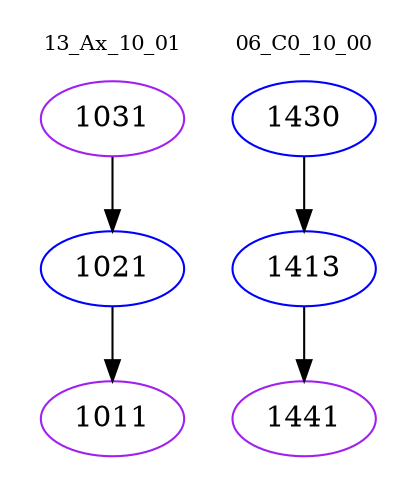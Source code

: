 digraph{
subgraph cluster_0 {
color = white
label = "13_Ax_10_01";
fontsize=10;
T0_1031 [label="1031", color="purple"]
T0_1031 -> T0_1021 [color="black"]
T0_1021 [label="1021", color="blue"]
T0_1021 -> T0_1011 [color="black"]
T0_1011 [label="1011", color="purple"]
}
subgraph cluster_1 {
color = white
label = "06_C0_10_00";
fontsize=10;
T1_1430 [label="1430", color="blue"]
T1_1430 -> T1_1413 [color="black"]
T1_1413 [label="1413", color="blue"]
T1_1413 -> T1_1441 [color="black"]
T1_1441 [label="1441", color="purple"]
}
}
